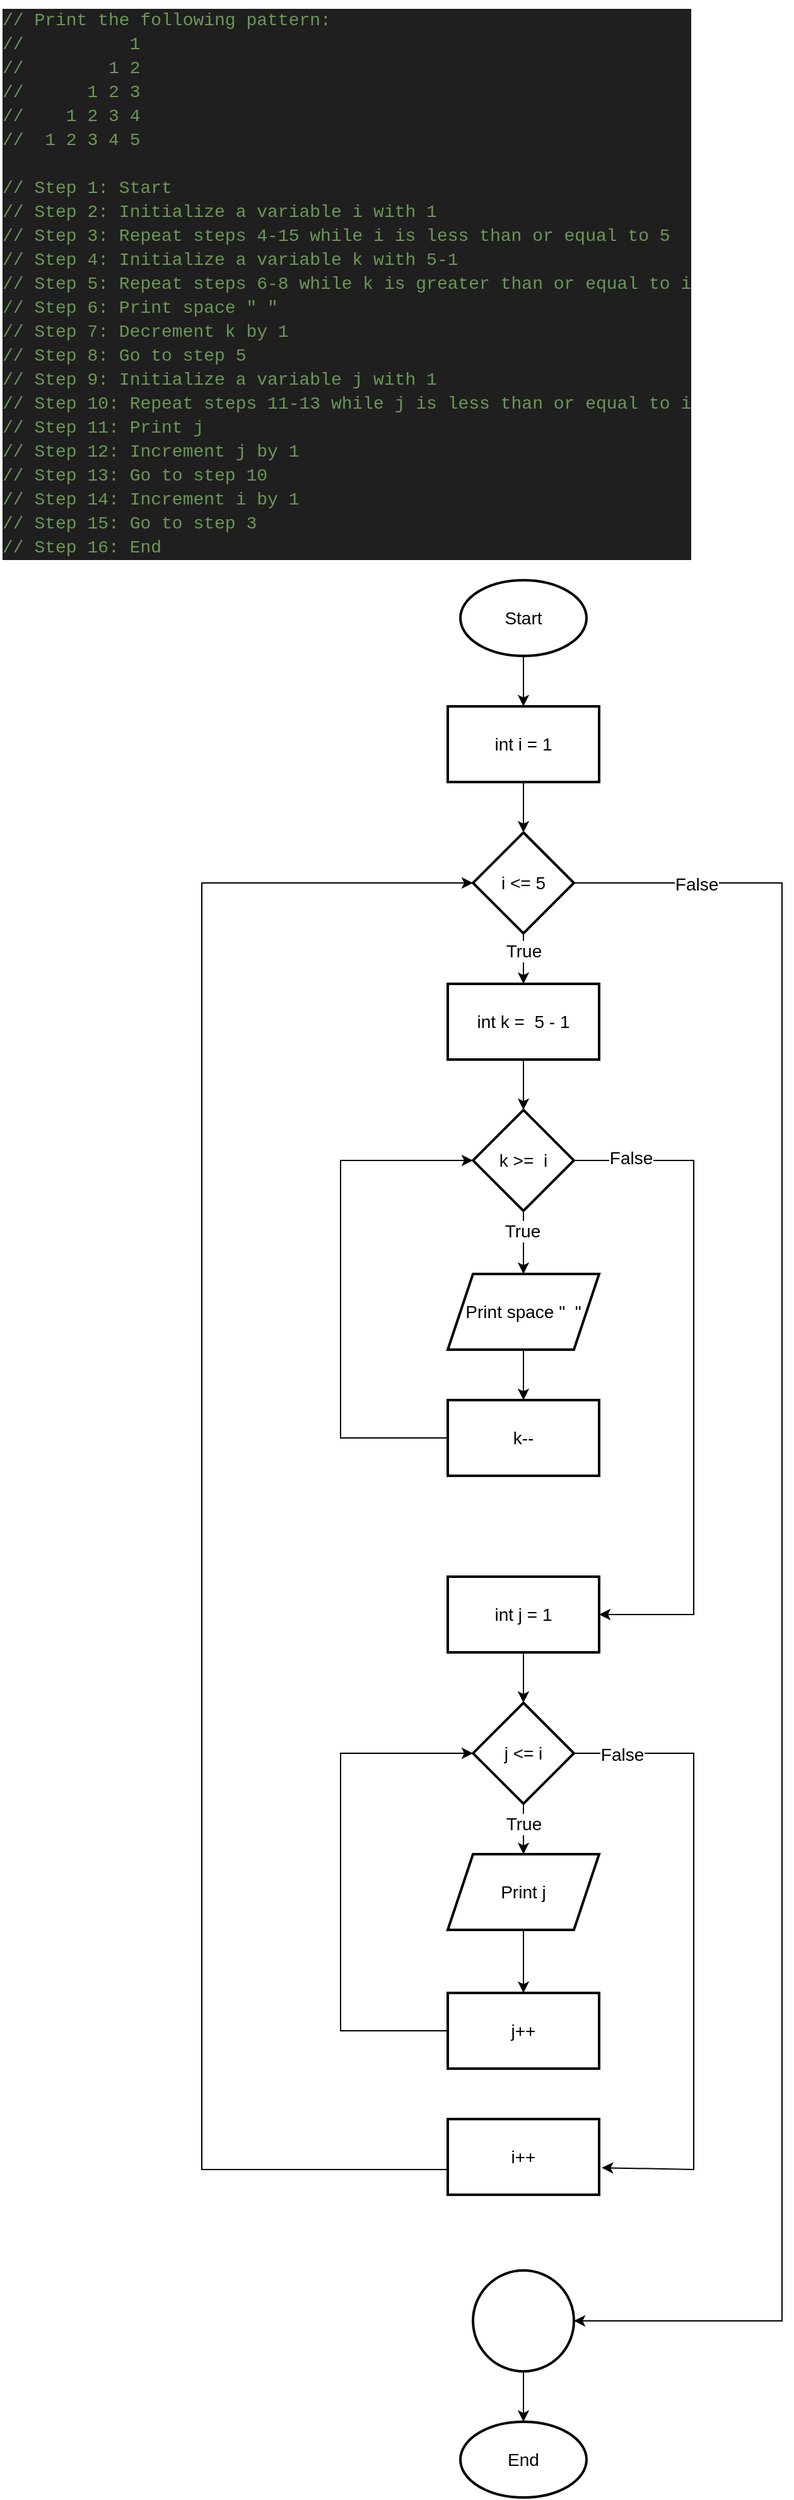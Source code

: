 <mxfile version="26.2.12">
  <diagram name="Page-1" id="CtGcg5aAD3vOAiTG5wqZ">
    <mxGraphModel dx="1044" dy="562" grid="1" gridSize="10" guides="1" tooltips="1" connect="1" arrows="1" fold="1" page="1" pageScale="1" pageWidth="850" pageHeight="1100" math="0" shadow="0">
      <root>
        <mxCell id="0" />
        <mxCell id="1" parent="0" />
        <mxCell id="BBYkU_lSXyIlP7C4Y5LW-1" value="" style="edgeStyle=orthogonalEdgeStyle;rounded=0;orthogonalLoop=1;jettySize=auto;html=1;fontSize=14;" edge="1" parent="1" source="BBYkU_lSXyIlP7C4Y5LW-2" target="BBYkU_lSXyIlP7C4Y5LW-5">
          <mxGeometry relative="1" as="geometry" />
        </mxCell>
        <mxCell id="BBYkU_lSXyIlP7C4Y5LW-2" value="Start" style="strokeWidth=2;html=1;shape=mxgraph.flowchart.start_1;whiteSpace=wrap;fontSize=14;" vertex="1" parent="1">
          <mxGeometry x="385" y="460" width="100" height="60" as="geometry" />
        </mxCell>
        <mxCell id="BBYkU_lSXyIlP7C4Y5LW-3" value="End" style="strokeWidth=2;html=1;shape=mxgraph.flowchart.start_1;whiteSpace=wrap;fontSize=14;" vertex="1" parent="1">
          <mxGeometry x="385" y="1920" width="100" height="60" as="geometry" />
        </mxCell>
        <mxCell id="BBYkU_lSXyIlP7C4Y5LW-4" value="" style="edgeStyle=orthogonalEdgeStyle;rounded=0;orthogonalLoop=1;jettySize=auto;html=1;fontSize=14;" edge="1" parent="1" source="BBYkU_lSXyIlP7C4Y5LW-5" target="BBYkU_lSXyIlP7C4Y5LW-10">
          <mxGeometry relative="1" as="geometry" />
        </mxCell>
        <mxCell id="BBYkU_lSXyIlP7C4Y5LW-5" value="int i = 1" style="whiteSpace=wrap;html=1;strokeWidth=2;fontSize=14;" vertex="1" parent="1">
          <mxGeometry x="375" y="560" width="120" height="60" as="geometry" />
        </mxCell>
        <mxCell id="BBYkU_lSXyIlP7C4Y5LW-6" value="" style="edgeStyle=orthogonalEdgeStyle;rounded=0;orthogonalLoop=1;jettySize=auto;html=1;fontSize=14;" edge="1" parent="1" source="BBYkU_lSXyIlP7C4Y5LW-10" target="BBYkU_lSXyIlP7C4Y5LW-12">
          <mxGeometry relative="1" as="geometry" />
        </mxCell>
        <mxCell id="BBYkU_lSXyIlP7C4Y5LW-7" value="True" style="edgeLabel;html=1;align=center;verticalAlign=middle;resizable=0;points=[];fontSize=14;" vertex="1" connectable="0" parent="BBYkU_lSXyIlP7C4Y5LW-6">
          <mxGeometry x="-0.29" relative="1" as="geometry">
            <mxPoint as="offset" />
          </mxGeometry>
        </mxCell>
        <mxCell id="BBYkU_lSXyIlP7C4Y5LW-8" value="" style="edgeStyle=orthogonalEdgeStyle;rounded=0;orthogonalLoop=1;jettySize=auto;html=1;fontSize=14;" edge="1" parent="1" source="BBYkU_lSXyIlP7C4Y5LW-10" target="BBYkU_lSXyIlP7C4Y5LW-25">
          <mxGeometry relative="1" as="geometry">
            <Array as="points">
              <mxPoint x="640" y="700" />
              <mxPoint x="640" y="1840" />
            </Array>
          </mxGeometry>
        </mxCell>
        <mxCell id="BBYkU_lSXyIlP7C4Y5LW-9" value="False" style="edgeLabel;html=1;align=center;verticalAlign=middle;resizable=0;points=[];fontSize=14;" vertex="1" connectable="0" parent="BBYkU_lSXyIlP7C4Y5LW-8">
          <mxGeometry x="-0.869" y="-1" relative="1" as="geometry">
            <mxPoint as="offset" />
          </mxGeometry>
        </mxCell>
        <mxCell id="BBYkU_lSXyIlP7C4Y5LW-10" value="i &amp;lt;= 5" style="rhombus;whiteSpace=wrap;html=1;strokeWidth=2;fontSize=14;" vertex="1" parent="1">
          <mxGeometry x="395" y="660" width="80" height="80" as="geometry" />
        </mxCell>
        <mxCell id="BBYkU_lSXyIlP7C4Y5LW-11" value="" style="edgeStyle=orthogonalEdgeStyle;rounded=0;orthogonalLoop=1;jettySize=auto;html=1;fontSize=14;" edge="1" parent="1" source="BBYkU_lSXyIlP7C4Y5LW-12" target="BBYkU_lSXyIlP7C4Y5LW-17">
          <mxGeometry relative="1" as="geometry" />
        </mxCell>
        <mxCell id="BBYkU_lSXyIlP7C4Y5LW-12" value="int k =&amp;nbsp; 5 - 1" style="whiteSpace=wrap;html=1;strokeWidth=2;fontSize=14;" vertex="1" parent="1">
          <mxGeometry x="375" y="780" width="120" height="60" as="geometry" />
        </mxCell>
        <mxCell id="BBYkU_lSXyIlP7C4Y5LW-15" value="" style="edgeStyle=orthogonalEdgeStyle;rounded=0;orthogonalLoop=1;jettySize=auto;html=1;fontSize=14;entryX=1;entryY=0.5;entryDx=0;entryDy=0;" edge="1" parent="1" source="BBYkU_lSXyIlP7C4Y5LW-17" target="BBYkU_lSXyIlP7C4Y5LW-23">
          <mxGeometry relative="1" as="geometry">
            <Array as="points">
              <mxPoint x="570" y="920" />
              <mxPoint x="570" y="1280" />
            </Array>
            <mxPoint x="570" y="1280" as="targetPoint" />
          </mxGeometry>
        </mxCell>
        <mxCell id="BBYkU_lSXyIlP7C4Y5LW-16" value="False" style="edgeLabel;html=1;align=center;verticalAlign=middle;resizable=0;points=[];fontSize=14;" vertex="1" connectable="0" parent="BBYkU_lSXyIlP7C4Y5LW-15">
          <mxGeometry x="-0.833" y="2" relative="1" as="geometry">
            <mxPoint as="offset" />
          </mxGeometry>
        </mxCell>
        <mxCell id="BBYkU_lSXyIlP7C4Y5LW-29" value="" style="edgeStyle=orthogonalEdgeStyle;rounded=0;orthogonalLoop=1;jettySize=auto;html=1;fontSize=14;" edge="1" parent="1" source="BBYkU_lSXyIlP7C4Y5LW-17" target="BBYkU_lSXyIlP7C4Y5LW-28">
          <mxGeometry relative="1" as="geometry" />
        </mxCell>
        <mxCell id="BBYkU_lSXyIlP7C4Y5LW-46" value="True" style="edgeLabel;html=1;align=center;verticalAlign=middle;resizable=0;points=[];fontSize=14;" vertex="1" connectable="0" parent="BBYkU_lSXyIlP7C4Y5LW-29">
          <mxGeometry x="-0.384" y="-1" relative="1" as="geometry">
            <mxPoint as="offset" />
          </mxGeometry>
        </mxCell>
        <mxCell id="BBYkU_lSXyIlP7C4Y5LW-17" value="k &amp;gt;=&amp;nbsp; i" style="rhombus;whiteSpace=wrap;html=1;strokeWidth=2;fontSize=14;" vertex="1" parent="1">
          <mxGeometry x="395" y="880" width="80" height="80" as="geometry" />
        </mxCell>
        <mxCell id="BBYkU_lSXyIlP7C4Y5LW-20" value="" style="edgeStyle=orthogonalEdgeStyle;rounded=0;orthogonalLoop=1;jettySize=auto;html=1;fontSize=14;entryX=0;entryY=0.5;entryDx=0;entryDy=0;exitX=0;exitY=0.5;exitDx=0;exitDy=0;" edge="1" parent="1" target="BBYkU_lSXyIlP7C4Y5LW-17" source="BBYkU_lSXyIlP7C4Y5LW-30">
          <mxGeometry relative="1" as="geometry">
            <mxPoint x="370" y="1140" as="sourcePoint" />
            <mxPoint x="390" y="920" as="targetPoint" />
            <Array as="points">
              <mxPoint x="290" y="1140" />
              <mxPoint x="290" y="920" />
            </Array>
          </mxGeometry>
        </mxCell>
        <mxCell id="BBYkU_lSXyIlP7C4Y5LW-22" value="" style="edgeStyle=orthogonalEdgeStyle;rounded=0;orthogonalLoop=1;jettySize=auto;html=1;fontSize=14;exitX=0;exitY=0.75;exitDx=0;exitDy=0;" edge="1" parent="1" target="BBYkU_lSXyIlP7C4Y5LW-10" source="BBYkU_lSXyIlP7C4Y5LW-41">
          <mxGeometry relative="1" as="geometry">
            <mxPoint x="375" y="1270" as="sourcePoint" />
            <mxPoint x="390" y="700" as="targetPoint" />
            <Array as="points">
              <mxPoint x="375" y="1720" />
              <mxPoint x="180" y="1720" />
              <mxPoint x="180" y="700" />
            </Array>
          </mxGeometry>
        </mxCell>
        <mxCell id="BBYkU_lSXyIlP7C4Y5LW-33" value="" style="edgeStyle=orthogonalEdgeStyle;rounded=0;orthogonalLoop=1;jettySize=auto;html=1;fontSize=14;" edge="1" parent="1" source="BBYkU_lSXyIlP7C4Y5LW-23" target="BBYkU_lSXyIlP7C4Y5LW-32">
          <mxGeometry relative="1" as="geometry" />
        </mxCell>
        <mxCell id="BBYkU_lSXyIlP7C4Y5LW-23" value="int j = 1" style="whiteSpace=wrap;html=1;strokeWidth=2;fontSize=14;" vertex="1" parent="1">
          <mxGeometry x="375" y="1250" width="120" height="60" as="geometry" />
        </mxCell>
        <mxCell id="BBYkU_lSXyIlP7C4Y5LW-24" value="" style="edgeStyle=orthogonalEdgeStyle;rounded=0;orthogonalLoop=1;jettySize=auto;html=1;fontSize=14;" edge="1" parent="1" source="BBYkU_lSXyIlP7C4Y5LW-25" target="BBYkU_lSXyIlP7C4Y5LW-3">
          <mxGeometry relative="1" as="geometry" />
        </mxCell>
        <mxCell id="BBYkU_lSXyIlP7C4Y5LW-25" value="" style="ellipse;whiteSpace=wrap;html=1;strokeWidth=2;fontSize=14;" vertex="1" parent="1">
          <mxGeometry x="395" y="1800" width="80" height="80" as="geometry" />
        </mxCell>
        <mxCell id="BBYkU_lSXyIlP7C4Y5LW-27" value="&lt;div style=&quot;color: rgb(204, 204, 204); background-color: rgb(31, 31, 31); font-family: Consolas, &amp;quot;Courier New&amp;quot;, monospace; font-weight: normal; line-height: 19px; white-space: pre;&quot;&gt;&lt;div&gt;&lt;span style=&quot;color: #6a9955;&quot;&gt;// Print the following pattern:&lt;/span&gt;&lt;/div&gt;&lt;div&gt;&lt;span style=&quot;color: #6a9955;&quot;&gt;// &amp;nbsp; &amp;nbsp; &amp;nbsp; &amp;nbsp; &amp;nbsp;1&lt;/span&gt;&lt;/div&gt;&lt;div&gt;&lt;span style=&quot;color: #6a9955;&quot;&gt;// &amp;nbsp; &amp;nbsp; &amp;nbsp; &amp;nbsp;1 2&lt;/span&gt;&lt;/div&gt;&lt;div&gt;&lt;span style=&quot;color: #6a9955;&quot;&gt;// &amp;nbsp; &amp;nbsp; &amp;nbsp;1 2 3&lt;/span&gt;&lt;/div&gt;&lt;div&gt;&lt;span style=&quot;color: #6a9955;&quot;&gt;// &amp;nbsp; &amp;nbsp;1 2 3 4&lt;/span&gt;&lt;/div&gt;&lt;div&gt;&lt;span style=&quot;color: #6a9955;&quot;&gt;// &amp;nbsp;1 2 3 4 5&lt;/span&gt;&lt;/div&gt;&lt;br&gt;&lt;div&gt;&lt;span style=&quot;color: #6a9955;&quot;&gt;// Step 1: Start&lt;/span&gt;&lt;/div&gt;&lt;div&gt;&lt;span style=&quot;color: #6a9955;&quot;&gt;// Step 2: Initialize a variable i with 1&lt;/span&gt;&lt;/div&gt;&lt;div&gt;&lt;span style=&quot;color: #6a9955;&quot;&gt;// Step 3: Repeat steps 4-15 while i is less than or equal to 5&lt;/span&gt;&lt;/div&gt;&lt;div&gt;&lt;span style=&quot;color: #6a9955;&quot;&gt;// Step 4: Initialize a variable k with 5-1&lt;/span&gt;&lt;/div&gt;&lt;div&gt;&lt;span style=&quot;color: #6a9955;&quot;&gt;// Step 5: Repeat steps 6-8 while k is greater than or equal to i&lt;/span&gt;&lt;/div&gt;&lt;div&gt;&lt;span style=&quot;color: #6a9955;&quot;&gt;// Step 6: Print space &quot; &quot;&lt;/span&gt;&lt;/div&gt;&lt;div&gt;&lt;span style=&quot;color: #6a9955;&quot;&gt;// Step 7: Decrement k by 1&lt;/span&gt;&lt;/div&gt;&lt;div&gt;&lt;span style=&quot;color: #6a9955;&quot;&gt;// Step 8: Go to step 5&lt;/span&gt;&lt;/div&gt;&lt;div&gt;&lt;span style=&quot;color: #6a9955;&quot;&gt;// Step 9: Initialize a variable j with 1&lt;/span&gt;&lt;/div&gt;&lt;div&gt;&lt;span style=&quot;color: #6a9955;&quot;&gt;// Step 10: Repeat steps 11-13 while j is less than or equal to i&lt;/span&gt;&lt;/div&gt;&lt;div&gt;&lt;span style=&quot;color: #6a9955;&quot;&gt;// Step 11: Print j&lt;/span&gt;&lt;/div&gt;&lt;div&gt;&lt;span style=&quot;color: #6a9955;&quot;&gt;// Step 12: Increment j by 1&lt;/span&gt;&lt;/div&gt;&lt;div&gt;&lt;span style=&quot;color: #6a9955;&quot;&gt;// Step 13: Go to step 10&lt;/span&gt;&lt;/div&gt;&lt;div&gt;&lt;span style=&quot;color: #6a9955;&quot;&gt;// Step 14: Increment i by 1&lt;/span&gt;&lt;/div&gt;&lt;div&gt;&lt;span style=&quot;color: #6a9955;&quot;&gt;// Step 15: Go to step 3&lt;/span&gt;&lt;/div&gt;&lt;div&gt;&lt;span style=&quot;color: #6a9955;&quot;&gt;// Step 16: End&lt;/span&gt;&lt;/div&gt;&lt;/div&gt;" style="text;whiteSpace=wrap;html=1;fontSize=14;" vertex="1" parent="1">
          <mxGeometry x="20" width="530" height="460" as="geometry" />
        </mxCell>
        <mxCell id="BBYkU_lSXyIlP7C4Y5LW-31" value="" style="edgeStyle=orthogonalEdgeStyle;rounded=0;orthogonalLoop=1;jettySize=auto;html=1;fontSize=14;" edge="1" parent="1" source="BBYkU_lSXyIlP7C4Y5LW-28" target="BBYkU_lSXyIlP7C4Y5LW-30">
          <mxGeometry relative="1" as="geometry" />
        </mxCell>
        <mxCell id="BBYkU_lSXyIlP7C4Y5LW-28" value="Print space &quot;&amp;nbsp; &quot;" style="shape=parallelogram;perimeter=parallelogramPerimeter;whiteSpace=wrap;html=1;fixedSize=1;fontSize=14;strokeWidth=2;" vertex="1" parent="1">
          <mxGeometry x="375" y="1010" width="120" height="60" as="geometry" />
        </mxCell>
        <mxCell id="BBYkU_lSXyIlP7C4Y5LW-30" value="k--" style="whiteSpace=wrap;html=1;fontSize=14;strokeWidth=2;" vertex="1" parent="1">
          <mxGeometry x="375" y="1110" width="120" height="60" as="geometry" />
        </mxCell>
        <mxCell id="BBYkU_lSXyIlP7C4Y5LW-35" value="" style="edgeStyle=orthogonalEdgeStyle;rounded=0;orthogonalLoop=1;jettySize=auto;html=1;fontSize=14;" edge="1" parent="1" source="BBYkU_lSXyIlP7C4Y5LW-32" target="BBYkU_lSXyIlP7C4Y5LW-34">
          <mxGeometry relative="1" as="geometry" />
        </mxCell>
        <mxCell id="BBYkU_lSXyIlP7C4Y5LW-44" value="True" style="edgeLabel;html=1;align=center;verticalAlign=middle;resizable=0;points=[];fontSize=14;" vertex="1" connectable="0" parent="BBYkU_lSXyIlP7C4Y5LW-35">
          <mxGeometry x="-0.23" relative="1" as="geometry">
            <mxPoint as="offset" />
          </mxGeometry>
        </mxCell>
        <mxCell id="BBYkU_lSXyIlP7C4Y5LW-32" value="j &amp;lt;= i" style="rhombus;whiteSpace=wrap;html=1;fontSize=14;strokeWidth=2;" vertex="1" parent="1">
          <mxGeometry x="395" y="1350" width="80" height="80" as="geometry" />
        </mxCell>
        <mxCell id="BBYkU_lSXyIlP7C4Y5LW-38" value="" style="edgeStyle=orthogonalEdgeStyle;rounded=0;orthogonalLoop=1;jettySize=auto;html=1;fontSize=14;" edge="1" parent="1" source="BBYkU_lSXyIlP7C4Y5LW-34" target="BBYkU_lSXyIlP7C4Y5LW-37">
          <mxGeometry relative="1" as="geometry" />
        </mxCell>
        <mxCell id="BBYkU_lSXyIlP7C4Y5LW-34" value="Print j" style="shape=parallelogram;perimeter=parallelogramPerimeter;whiteSpace=wrap;html=1;fixedSize=1;fontSize=14;strokeWidth=2;" vertex="1" parent="1">
          <mxGeometry x="375" y="1470" width="120" height="60" as="geometry" />
        </mxCell>
        <mxCell id="BBYkU_lSXyIlP7C4Y5LW-40" value="" style="edgeStyle=orthogonalEdgeStyle;rounded=0;orthogonalLoop=1;jettySize=auto;html=1;entryX=0;entryY=0.5;entryDx=0;entryDy=0;fontSize=14;" edge="1" parent="1" source="BBYkU_lSXyIlP7C4Y5LW-37" target="BBYkU_lSXyIlP7C4Y5LW-32">
          <mxGeometry relative="1" as="geometry">
            <mxPoint x="390" y="1390" as="targetPoint" />
            <Array as="points">
              <mxPoint x="290" y="1610" />
              <mxPoint x="290" y="1390" />
            </Array>
          </mxGeometry>
        </mxCell>
        <mxCell id="BBYkU_lSXyIlP7C4Y5LW-37" value="j++" style="whiteSpace=wrap;html=1;fontSize=14;strokeWidth=2;" vertex="1" parent="1">
          <mxGeometry x="375" y="1580" width="120" height="60" as="geometry" />
        </mxCell>
        <mxCell id="BBYkU_lSXyIlP7C4Y5LW-41" value="i++" style="whiteSpace=wrap;html=1;fontSize=14;strokeWidth=2;" vertex="1" parent="1">
          <mxGeometry x="375" y="1680" width="120" height="60" as="geometry" />
        </mxCell>
        <mxCell id="BBYkU_lSXyIlP7C4Y5LW-43" value="" style="endArrow=classic;html=1;rounded=0;entryX=1.018;entryY=0.643;entryDx=0;entryDy=0;entryPerimeter=0;exitX=1;exitY=0.5;exitDx=0;exitDy=0;fontSize=14;" edge="1" parent="1" source="BBYkU_lSXyIlP7C4Y5LW-32" target="BBYkU_lSXyIlP7C4Y5LW-41">
          <mxGeometry width="50" height="50" relative="1" as="geometry">
            <mxPoint x="480" y="1390" as="sourcePoint" />
            <mxPoint x="500" y="1720" as="targetPoint" />
            <Array as="points">
              <mxPoint x="570" y="1390" />
              <mxPoint x="570" y="1720" />
            </Array>
          </mxGeometry>
        </mxCell>
        <mxCell id="BBYkU_lSXyIlP7C4Y5LW-45" value="False" style="edgeLabel;html=1;align=center;verticalAlign=middle;resizable=0;points=[];fontSize=14;" vertex="1" connectable="0" parent="BBYkU_lSXyIlP7C4Y5LW-43">
          <mxGeometry x="-0.847" y="-1" relative="1" as="geometry">
            <mxPoint as="offset" />
          </mxGeometry>
        </mxCell>
      </root>
    </mxGraphModel>
  </diagram>
</mxfile>
